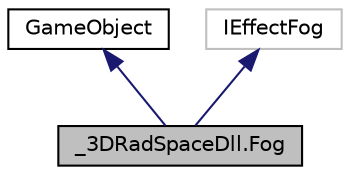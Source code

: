 digraph "_3DRadSpaceDll.Fog"
{
 // LATEX_PDF_SIZE
  edge [fontname="Helvetica",fontsize="10",labelfontname="Helvetica",labelfontsize="10"];
  node [fontname="Helvetica",fontsize="10",shape=record];
  Node1 [label="_3DRadSpaceDll.Fog",height=0.2,width=0.4,color="black", fillcolor="grey75", style="filled", fontcolor="black",tooltip=" "];
  Node2 -> Node1 [dir="back",color="midnightblue",fontsize="10",style="solid",fontname="Helvetica"];
  Node2 [label="GameObject",height=0.2,width=0.4,color="black", fillcolor="white", style="filled",URL="$class__3_d_rad_space_dll_1_1_game_object.html",tooltip="Base class for all 3DRadSpace objects."];
  Node3 -> Node1 [dir="back",color="midnightblue",fontsize="10",style="solid",fontname="Helvetica"];
  Node3 [label="IEffectFog",height=0.2,width=0.4,color="grey75", fillcolor="white", style="filled",tooltip=" "];
}
